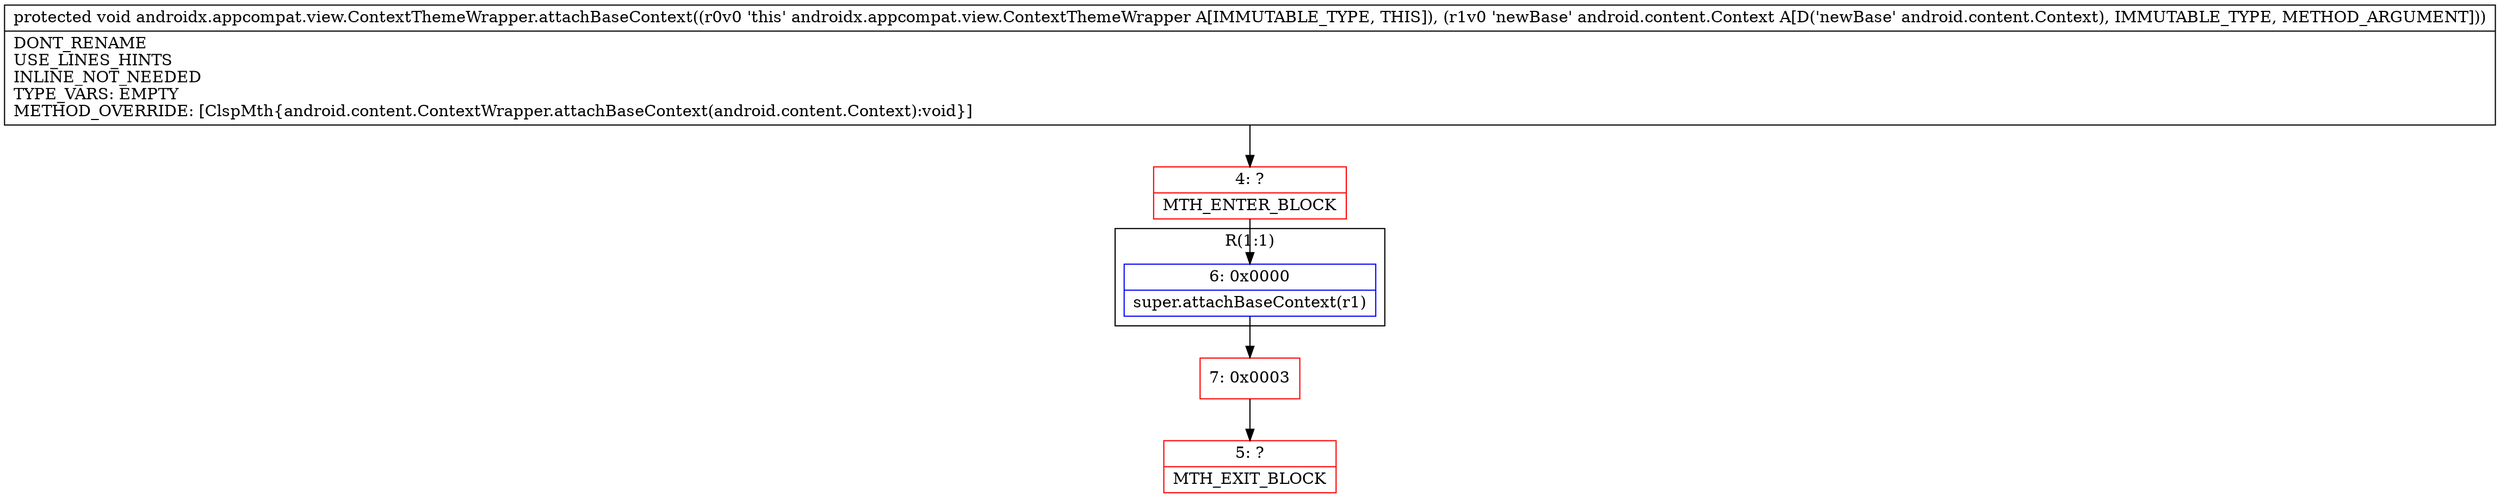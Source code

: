 digraph "CFG forandroidx.appcompat.view.ContextThemeWrapper.attachBaseContext(Landroid\/content\/Context;)V" {
subgraph cluster_Region_1401992016 {
label = "R(1:1)";
node [shape=record,color=blue];
Node_6 [shape=record,label="{6\:\ 0x0000|super.attachBaseContext(r1)\l}"];
}
Node_4 [shape=record,color=red,label="{4\:\ ?|MTH_ENTER_BLOCK\l}"];
Node_7 [shape=record,color=red,label="{7\:\ 0x0003}"];
Node_5 [shape=record,color=red,label="{5\:\ ?|MTH_EXIT_BLOCK\l}"];
MethodNode[shape=record,label="{protected void androidx.appcompat.view.ContextThemeWrapper.attachBaseContext((r0v0 'this' androidx.appcompat.view.ContextThemeWrapper A[IMMUTABLE_TYPE, THIS]), (r1v0 'newBase' android.content.Context A[D('newBase' android.content.Context), IMMUTABLE_TYPE, METHOD_ARGUMENT]))  | DONT_RENAME\lUSE_LINES_HINTS\lINLINE_NOT_NEEDED\lTYPE_VARS: EMPTY\lMETHOD_OVERRIDE: [ClspMth\{android.content.ContextWrapper.attachBaseContext(android.content.Context):void\}]\l}"];
MethodNode -> Node_4;Node_6 -> Node_7;
Node_4 -> Node_6;
Node_7 -> Node_5;
}

